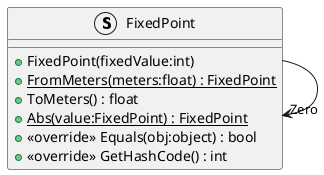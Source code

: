 @startuml
struct FixedPoint {
    + FixedPoint(fixedValue:int)
    + {static} FromMeters(meters:float) : FixedPoint
    + ToMeters() : float
    + {static} Abs(value:FixedPoint) : FixedPoint
    + <<override>> Equals(obj:object) : bool
    + <<override>> GetHashCode() : int
}
FixedPoint --> "Zero" FixedPoint
@enduml
